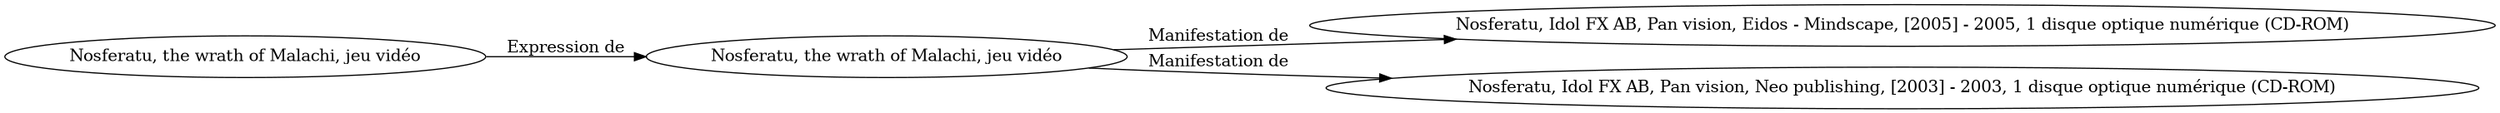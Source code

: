 // Notice UMLRM0090
digraph UMLRM0090 {
	rankdir=LR
	size="20,20"
	UMLRM0090 [label="Nosferatu, the wrath of Malachi, jeu vidéo"]
	UMLRM0091 [label="Nosferatu, the wrath of Malachi, jeu vidéo"]
	UMLRM0090 -> UMLRM0091 [label="Expression de"]
	UMLRM0092 [label="Nosferatu, Idol FX AB, Pan vision, Eidos - Mindscape, [2005] - 2005, 1 disque optique numérique (CD-ROM)"]
	UMLRM0091 -> UMLRM0092 [label="Manifestation de"]
	UMLRM0095 [label="Nosferatu, Idol FX AB, Pan vision, Neo publishing, [2003] - 2003, 1 disque optique numérique (CD-ROM)"]
	UMLRM0091 -> UMLRM0095 [label="Manifestation de"]
}
